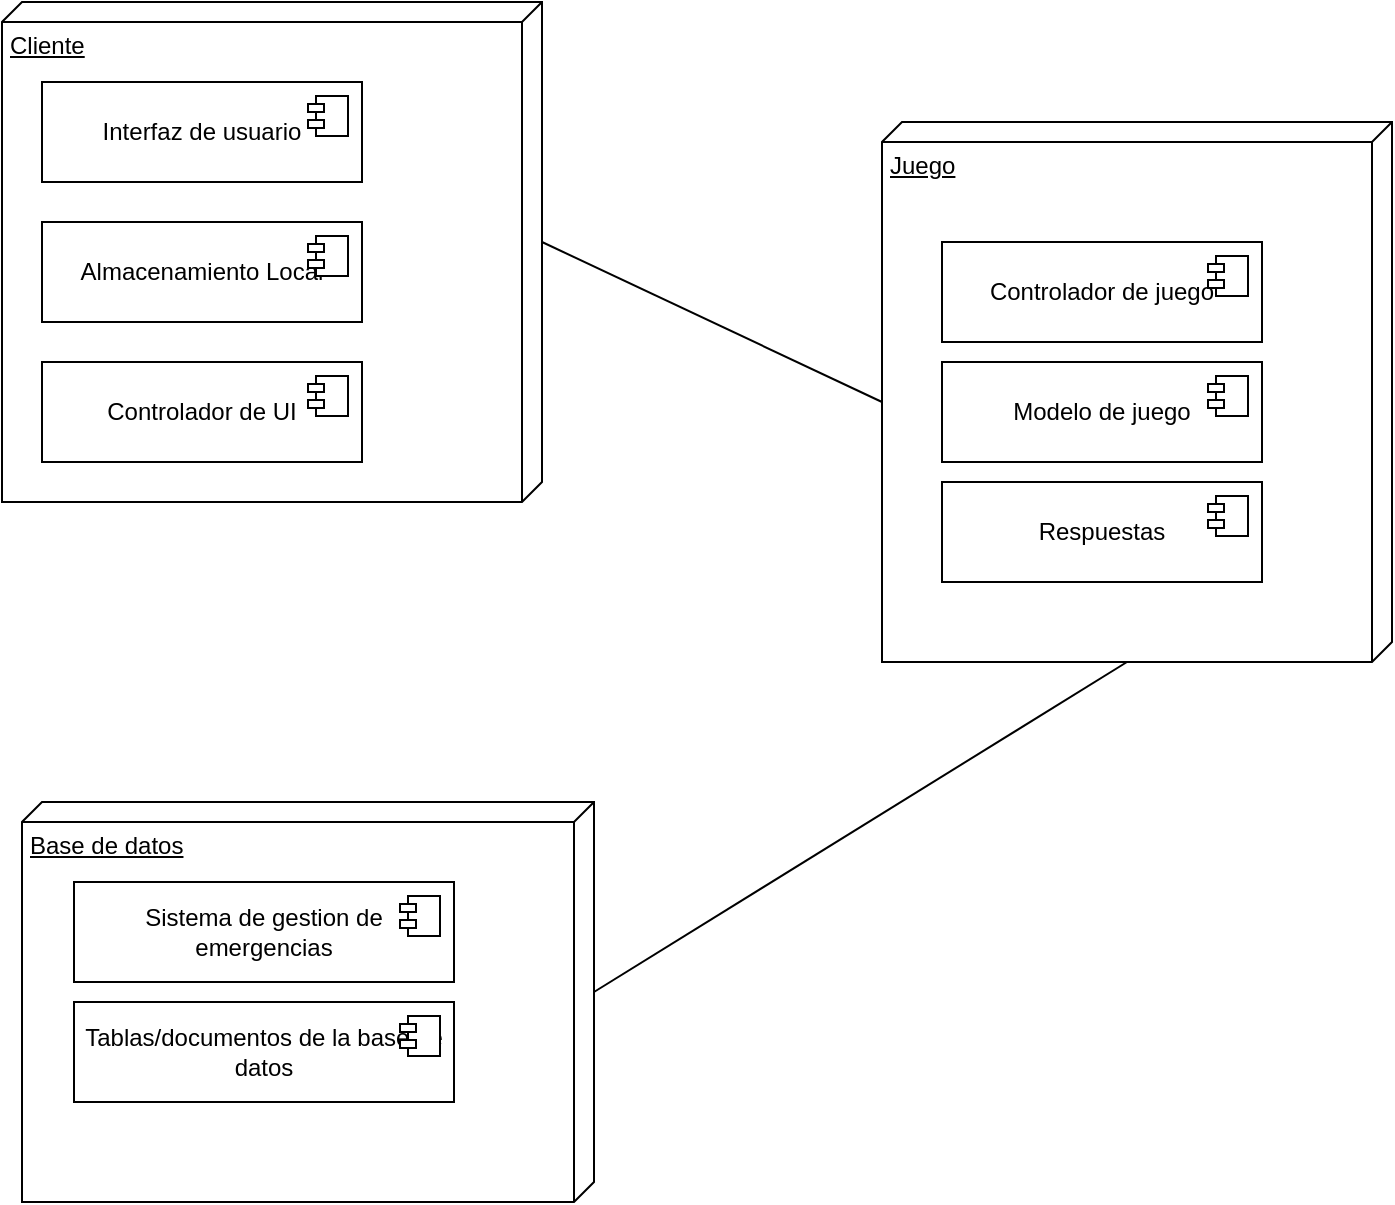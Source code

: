 <mxfile version="22.1.11" type="device">
  <diagram name="Página-1" id="yKiJJUDlOk9TZS4VHURf">
    <mxGraphModel dx="1434" dy="792" grid="1" gridSize="10" guides="1" tooltips="1" connect="1" arrows="1" fold="1" page="1" pageScale="1" pageWidth="827" pageHeight="1169" math="0" shadow="0">
      <root>
        <mxCell id="0" />
        <mxCell id="1" parent="0" />
        <mxCell id="A8qsPkorcYhOm8HY-HA5-1" value="Cliente" style="verticalAlign=top;align=left;spacingTop=8;spacingLeft=2;spacingRight=12;shape=cube;size=10;direction=south;fontStyle=4;html=1;whiteSpace=wrap;" vertex="1" parent="1">
          <mxGeometry x="110" y="70" width="270" height="250" as="geometry" />
        </mxCell>
        <mxCell id="A8qsPkorcYhOm8HY-HA5-2" value="Juego" style="verticalAlign=top;align=left;spacingTop=8;spacingLeft=2;spacingRight=12;shape=cube;size=10;direction=south;fontStyle=4;html=1;whiteSpace=wrap;" vertex="1" parent="1">
          <mxGeometry x="550" y="130" width="255" height="270" as="geometry" />
        </mxCell>
        <mxCell id="A8qsPkorcYhOm8HY-HA5-3" value="Base de datos" style="verticalAlign=top;align=left;spacingTop=8;spacingLeft=2;spacingRight=12;shape=cube;size=10;direction=south;fontStyle=4;html=1;whiteSpace=wrap;" vertex="1" parent="1">
          <mxGeometry x="120" y="470" width="286" height="200" as="geometry" />
        </mxCell>
        <mxCell id="A8qsPkorcYhOm8HY-HA5-4" value="Interfaz de usuario" style="html=1;dropTarget=0;whiteSpace=wrap;" vertex="1" parent="1">
          <mxGeometry x="130" y="110" width="160" height="50" as="geometry" />
        </mxCell>
        <mxCell id="A8qsPkorcYhOm8HY-HA5-5" value="" style="shape=module;jettyWidth=8;jettyHeight=4;" vertex="1" parent="A8qsPkorcYhOm8HY-HA5-4">
          <mxGeometry x="1" width="20" height="20" relative="1" as="geometry">
            <mxPoint x="-27" y="7" as="offset" />
          </mxGeometry>
        </mxCell>
        <mxCell id="A8qsPkorcYhOm8HY-HA5-6" value="Almacenamiento Local" style="html=1;dropTarget=0;whiteSpace=wrap;" vertex="1" parent="1">
          <mxGeometry x="130" y="180" width="160" height="50" as="geometry" />
        </mxCell>
        <mxCell id="A8qsPkorcYhOm8HY-HA5-7" value="" style="shape=module;jettyWidth=8;jettyHeight=4;" vertex="1" parent="A8qsPkorcYhOm8HY-HA5-6">
          <mxGeometry x="1" width="20" height="20" relative="1" as="geometry">
            <mxPoint x="-27" y="7" as="offset" />
          </mxGeometry>
        </mxCell>
        <mxCell id="A8qsPkorcYhOm8HY-HA5-8" value="Controlador de UI" style="html=1;dropTarget=0;whiteSpace=wrap;" vertex="1" parent="1">
          <mxGeometry x="130" y="250" width="160" height="50" as="geometry" />
        </mxCell>
        <mxCell id="A8qsPkorcYhOm8HY-HA5-9" value="" style="shape=module;jettyWidth=8;jettyHeight=4;" vertex="1" parent="A8qsPkorcYhOm8HY-HA5-8">
          <mxGeometry x="1" width="20" height="20" relative="1" as="geometry">
            <mxPoint x="-27" y="7" as="offset" />
          </mxGeometry>
        </mxCell>
        <mxCell id="A8qsPkorcYhOm8HY-HA5-10" value="Controlador de juego" style="html=1;dropTarget=0;whiteSpace=wrap;" vertex="1" parent="1">
          <mxGeometry x="580" y="190" width="160" height="50" as="geometry" />
        </mxCell>
        <mxCell id="A8qsPkorcYhOm8HY-HA5-11" value="" style="shape=module;jettyWidth=8;jettyHeight=4;" vertex="1" parent="A8qsPkorcYhOm8HY-HA5-10">
          <mxGeometry x="1" width="20" height="20" relative="1" as="geometry">
            <mxPoint x="-27" y="7" as="offset" />
          </mxGeometry>
        </mxCell>
        <mxCell id="A8qsPkorcYhOm8HY-HA5-12" value="Modelo de juego" style="html=1;dropTarget=0;whiteSpace=wrap;" vertex="1" parent="1">
          <mxGeometry x="580" y="250" width="160" height="50" as="geometry" />
        </mxCell>
        <mxCell id="A8qsPkorcYhOm8HY-HA5-13" value="" style="shape=module;jettyWidth=8;jettyHeight=4;" vertex="1" parent="A8qsPkorcYhOm8HY-HA5-12">
          <mxGeometry x="1" width="20" height="20" relative="1" as="geometry">
            <mxPoint x="-27" y="7" as="offset" />
          </mxGeometry>
        </mxCell>
        <mxCell id="A8qsPkorcYhOm8HY-HA5-14" value="Respuestas" style="html=1;dropTarget=0;whiteSpace=wrap;" vertex="1" parent="1">
          <mxGeometry x="580" y="310" width="160" height="50" as="geometry" />
        </mxCell>
        <mxCell id="A8qsPkorcYhOm8HY-HA5-15" value="" style="shape=module;jettyWidth=8;jettyHeight=4;" vertex="1" parent="A8qsPkorcYhOm8HY-HA5-14">
          <mxGeometry x="1" width="20" height="20" relative="1" as="geometry">
            <mxPoint x="-27" y="7" as="offset" />
          </mxGeometry>
        </mxCell>
        <mxCell id="A8qsPkorcYhOm8HY-HA5-16" value="Sistema de gestion de emergencias" style="html=1;dropTarget=0;whiteSpace=wrap;" vertex="1" parent="1">
          <mxGeometry x="146" y="510" width="190" height="50" as="geometry" />
        </mxCell>
        <mxCell id="A8qsPkorcYhOm8HY-HA5-17" value="" style="shape=module;jettyWidth=8;jettyHeight=4;" vertex="1" parent="A8qsPkorcYhOm8HY-HA5-16">
          <mxGeometry x="1" width="20" height="20" relative="1" as="geometry">
            <mxPoint x="-27" y="7" as="offset" />
          </mxGeometry>
        </mxCell>
        <mxCell id="A8qsPkorcYhOm8HY-HA5-18" value="Tablas/documentos de la base de datos" style="html=1;dropTarget=0;whiteSpace=wrap;" vertex="1" parent="1">
          <mxGeometry x="146" y="570" width="190" height="50" as="geometry" />
        </mxCell>
        <mxCell id="A8qsPkorcYhOm8HY-HA5-19" value="" style="shape=module;jettyWidth=8;jettyHeight=4;" vertex="1" parent="A8qsPkorcYhOm8HY-HA5-18">
          <mxGeometry x="1" width="20" height="20" relative="1" as="geometry">
            <mxPoint x="-27" y="7" as="offset" />
          </mxGeometry>
        </mxCell>
        <mxCell id="A8qsPkorcYhOm8HY-HA5-20" value="" style="endArrow=none;html=1;rounded=0;entryX=0;entryY=0;entryDx=140;entryDy=255;entryPerimeter=0;exitX=0;exitY=0;exitDx=120;exitDy=0;exitPerimeter=0;" edge="1" parent="1" source="A8qsPkorcYhOm8HY-HA5-1" target="A8qsPkorcYhOm8HY-HA5-2">
          <mxGeometry width="50" height="50" relative="1" as="geometry">
            <mxPoint x="350" y="340" as="sourcePoint" />
            <mxPoint x="400" y="290" as="targetPoint" />
          </mxGeometry>
        </mxCell>
        <mxCell id="A8qsPkorcYhOm8HY-HA5-21" value="" style="endArrow=none;html=1;rounded=0;entryX=0;entryY=0;entryDx=270;entryDy=132.5;entryPerimeter=0;exitX=0;exitY=0;exitDx=95;exitDy=0;exitPerimeter=0;" edge="1" parent="1" source="A8qsPkorcYhOm8HY-HA5-3" target="A8qsPkorcYhOm8HY-HA5-2">
          <mxGeometry width="50" height="50" relative="1" as="geometry">
            <mxPoint x="390" y="200" as="sourcePoint" />
            <mxPoint x="520" y="260" as="targetPoint" />
          </mxGeometry>
        </mxCell>
      </root>
    </mxGraphModel>
  </diagram>
</mxfile>
